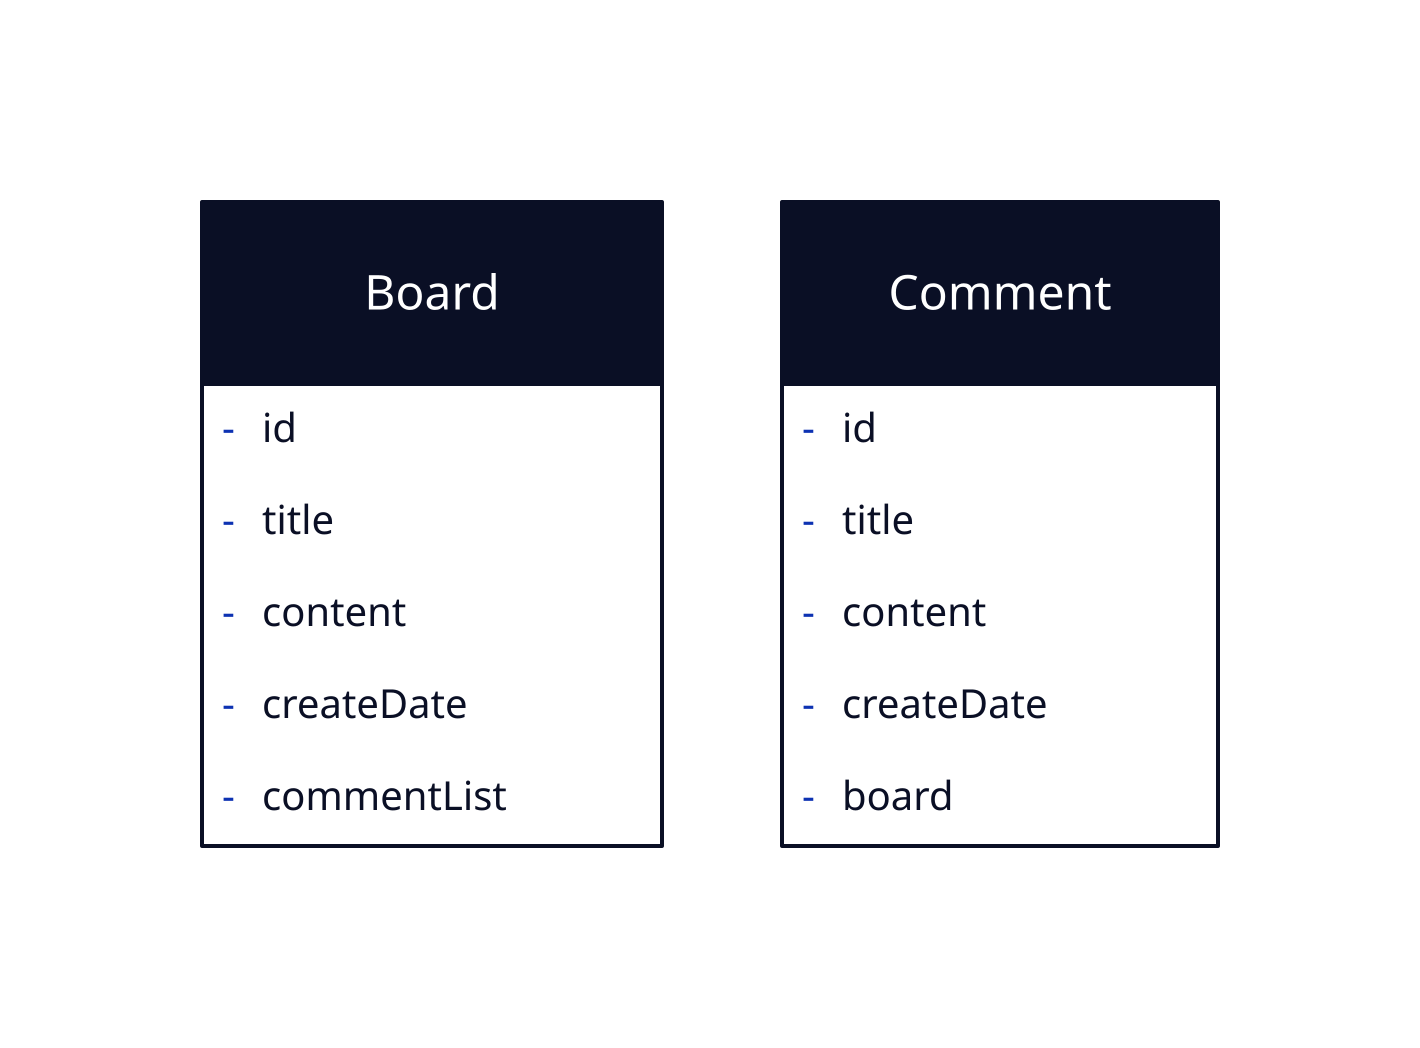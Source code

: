 Board: {
  shape: class

  -id
  -title
  -content
  -createDate
  -commentList
}

Comment: {
  shape: class

  -id
  -title
  -content
  -createDate
  -board
}
